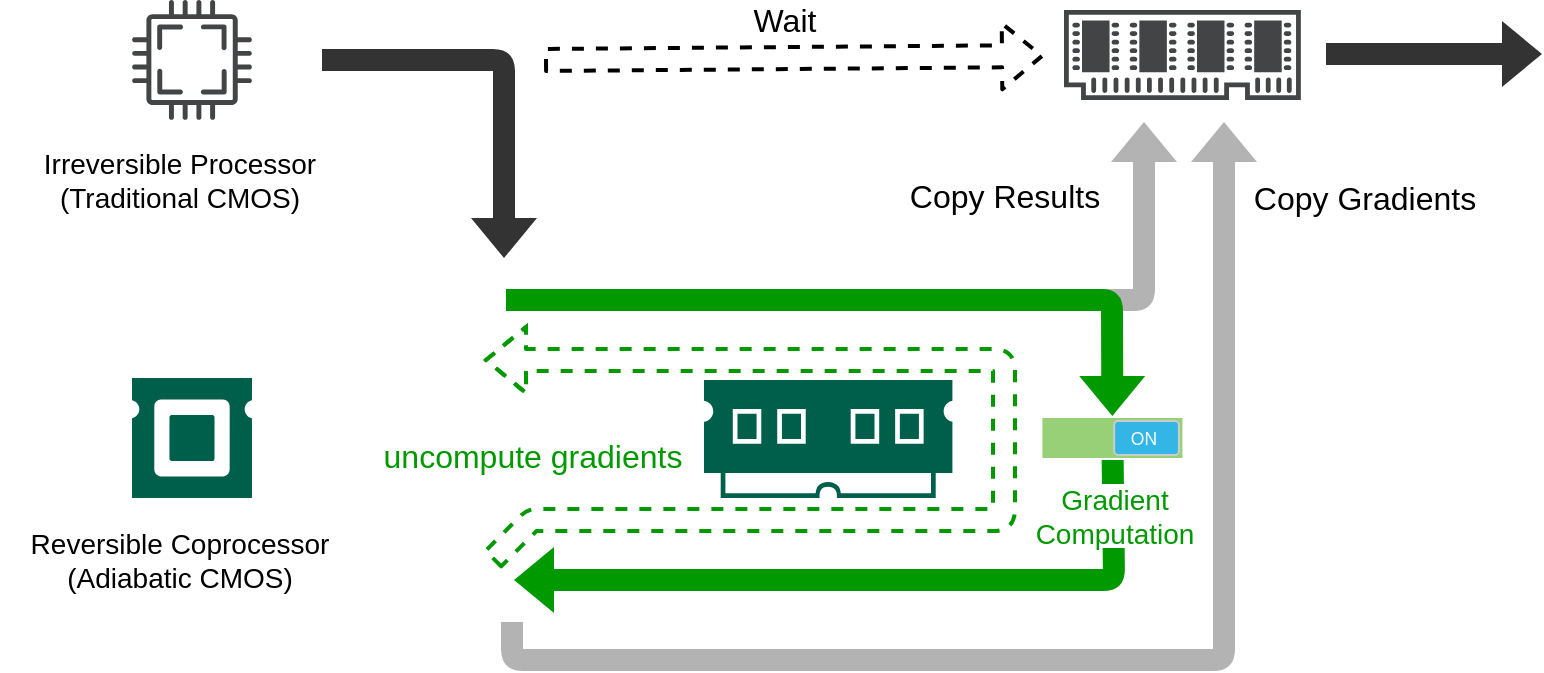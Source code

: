 <mxfile version="12.6.5" type="device"><diagram id="h-8NyfYnsjem6Iliod9I" name="Page-1"><mxGraphModel dx="1341" dy="811" grid="1" gridSize="10" guides="1" tooltips="1" connect="1" arrows="1" fold="1" page="1" pageScale="1" pageWidth="800" pageHeight="400" math="0" shadow="0"><root><mxCell id="0"/><mxCell id="1" parent="0"/><mxCell id="z4hflqXuIVHJThbkAO7V-2" value="Irreversible Processor&lt;br style=&quot;font-size: 14px;&quot;&gt;(Traditional CMOS)" style="text;html=1;strokeColor=none;fillColor=none;align=center;verticalAlign=middle;whiteSpace=wrap;rounded=0;fontSize=14;" parent="1" vertex="1"><mxGeometry x="29" y="110" width="150" height="20" as="geometry"/></mxCell><mxCell id="z4hflqXuIVHJThbkAO7V-4" value="Reversible Coprocessor&lt;br style=&quot;font-size: 14px;&quot;&gt;(Adiabatic CMOS)" style="text;html=1;strokeColor=none;fillColor=none;align=center;verticalAlign=middle;whiteSpace=wrap;rounded=0;fontSize=14;" parent="1" vertex="1"><mxGeometry x="14" y="300" width="180" height="20" as="geometry"/></mxCell><mxCell id="z4hflqXuIVHJThbkAO7V-30" value="" style="pointerEvents=1;shadow=0;dashed=0;html=1;strokeColor=none;fillColor=#005F4B;labelPosition=center;verticalLabelPosition=bottom;verticalAlign=top;align=center;outlineConnect=0;shape=mxgraph.veeam2.ram;" parent="1" vertex="1"><mxGeometry x="366" y="220" width="124.21" height="59" as="geometry"/></mxCell><mxCell id="z4hflqXuIVHJThbkAO7V-34" value="" style="pointerEvents=1;shadow=0;dashed=0;html=1;strokeColor=none;fillColor=#434445;aspect=fixed;labelPosition=center;verticalLabelPosition=bottom;verticalAlign=top;align=center;outlineConnect=0;shape=mxgraph.vvd.cpu;" parent="1" vertex="1"><mxGeometry x="80" y="30" width="60" height="60" as="geometry"/></mxCell><mxCell id="z4hflqXuIVHJThbkAO7V-42" value="Copy Results" style="shape=flexArrow;endArrow=classic;html=1;strokeColor=none;strokeWidth=2;fontSize=16;fillColor=#B3B3B3;" parent="1" edge="1"><mxGeometry x="0.333" y="70" width="50" height="50" relative="1" as="geometry"><mxPoint x="564" y="180" as="sourcePoint"/><mxPoint x="586" y="90" as="targetPoint"/><Array as="points"><mxPoint x="586" y="180"/></Array><mxPoint as="offset"/></mxGeometry></mxCell><mxCell id="z4hflqXuIVHJThbkAO7V-44" value="Copy Gradients" style="shape=flexArrow;endArrow=classic;html=1;strokeColor=none;strokeWidth=2;fontSize=16;fillColor=#B3B3B3;" parent="1" edge="1"><mxGeometry x="0.879" y="-70" width="50" height="50" relative="1" as="geometry"><mxPoint x="270" y="340" as="sourcePoint"/><mxPoint x="626" y="90" as="targetPoint"/><mxPoint as="offset"/><Array as="points"><mxPoint x="270" y="360"/><mxPoint x="626" y="360"/></Array></mxGeometry></mxCell><mxCell id="z4hflqXuIVHJThbkAO7V-46" value="" style="pointerEvents=1;shadow=0;dashed=0;html=1;strokeColor=none;fillColor=#005F4B;labelPosition=center;verticalLabelPosition=bottom;verticalAlign=top;align=center;outlineConnect=0;shape=mxgraph.veeam2.cpu;" parent="1" vertex="1"><mxGeometry x="80" y="219" width="60" height="60" as="geometry"/></mxCell><mxCell id="z4hflqXuIVHJThbkAO7V-62" value="" style="shape=flexArrow;endArrow=block;html=1;strokeColor=none;strokeWidth=2;fontSize=16;fillColor=#009900;endFill=0;" parent="1" source="z4hflqXuIVHJThbkAO7V-15" edge="1"><mxGeometry x="0.824" y="-80" width="50" height="50" relative="1" as="geometry"><mxPoint x="266" y="180" as="sourcePoint"/><mxPoint x="270" y="320" as="targetPoint"/><mxPoint as="offset"/><Array as="points"><mxPoint x="571" y="320"/></Array></mxGeometry></mxCell><mxCell id="z4hflqXuIVHJThbkAO7V-63" value="" style="shape=flexArrow;endArrow=classic;html=1;strokeColor=none;strokeWidth=2;fontSize=16;fillColor=#333333;" parent="1" edge="1"><mxGeometry x="0.824" y="-80" width="50" height="50" relative="1" as="geometry"><mxPoint x="174" y="60" as="sourcePoint"/><mxPoint x="266" y="160" as="targetPoint"/><mxPoint as="offset"/><Array as="points"><mxPoint x="266" y="60"/></Array></mxGeometry></mxCell><mxCell id="z4hflqXuIVHJThbkAO7V-64" value="" style="shape=flexArrow;endArrow=classic;html=1;strokeColor=none;strokeWidth=2;fontSize=16;fillColor=#333333;" parent="1" edge="1"><mxGeometry x="0.824" y="-80" width="50" height="50" relative="1" as="geometry"><mxPoint x="676" y="57" as="sourcePoint"/><mxPoint x="786" y="57" as="targetPoint"/><mxPoint as="offset"/><Array as="points"/></mxGeometry></mxCell><mxCell id="z4hflqXuIVHJThbkAO7V-66" value="" style="shape=flexArrow;endArrow=classic;html=1;strokeColor=#000000;strokeWidth=2;fillColor=none;fontSize=14;fontColor=#009900;dashed=1;" parent="1" edge="1"><mxGeometry width="50" height="50" relative="1" as="geometry"><mxPoint x="286" y="60" as="sourcePoint"/><mxPoint x="536" y="58" as="targetPoint"/></mxGeometry></mxCell><mxCell id="z4hflqXuIVHJThbkAO7V-67" value="&lt;font color=&quot;#000000&quot; style=&quot;font-size: 16px;&quot;&gt;Wait&lt;/font&gt;" style="text;html=1;align=center;verticalAlign=middle;resizable=0;points=[];labelBackgroundColor=#ffffff;fontSize=16;fontColor=#009900;" parent="z4hflqXuIVHJThbkAO7V-66" vertex="1" connectable="0"><mxGeometry x="-0.16" y="4" relative="1" as="geometry"><mxPoint x="15.03" y="-15.16" as="offset"/></mxGeometry></mxCell><mxCell id="z4hflqXuIVHJThbkAO7V-69" value="" style="shape=flexArrow;endArrow=classic;html=1;strokeColor=#009900;strokeWidth=2;fontSize=16;fillColor=none;dashed=1;" parent="1" edge="1"><mxGeometry x="0.824" y="-80" width="50" height="50" relative="1" as="geometry"><mxPoint x="260" y="310" as="sourcePoint"/><mxPoint x="256" y="210" as="targetPoint"/><mxPoint as="offset"/><Array as="points"><mxPoint x="280" y="290"/><mxPoint x="516" y="290"/><mxPoint x="516" y="210"/></Array></mxGeometry></mxCell><mxCell id="z4hflqXuIVHJThbkAO7V-70" value="uncompute gradients" style="text;html=1;align=center;verticalAlign=middle;resizable=0;points=[];labelBackgroundColor=#ffffff;fontSize=16;fontColor=#009900;" parent="z4hflqXuIVHJThbkAO7V-69" vertex="1" connectable="0"><mxGeometry x="0.02" y="-2" relative="1" as="geometry"><mxPoint x="-238" y="11" as="offset"/></mxGeometry></mxCell><mxCell id="z4hflqXuIVHJThbkAO7V-15" value="" style="verticalLabelPosition=bottom;verticalAlign=top;html=1;shadow=0;dashed=0;strokeWidth=1;shape=mxgraph.android.switch_on;fillColor=#97D077;" parent="1" vertex="1"><mxGeometry x="535.21" y="239" width="70" height="20" as="geometry"/></mxCell><mxCell id="5L-GCyruoPIlNcwNcd-0-5" value="" style="shape=flexArrow;endArrow=classic;html=1;strokeColor=none;strokeWidth=2;fontSize=16;fillColor=#009900;" parent="1" target="z4hflqXuIVHJThbkAO7V-15" edge="1"><mxGeometry x="0.824" y="-80" width="50" height="50" relative="1" as="geometry"><mxPoint x="266" y="180" as="sourcePoint"/><mxPoint x="256" y="320" as="targetPoint"/><mxPoint as="offset"/><Array as="points"><mxPoint x="570" y="180"/></Array></mxGeometry></mxCell><mxCell id="z4hflqXuIVHJThbkAO7V-58" value="Gradient&lt;br&gt;Computation" style="text;html=1;strokeColor=none;fillColor=#ffffff;align=center;verticalAlign=middle;whiteSpace=wrap;rounded=0;fontSize=14;fontColor=#009900;" parent="1" vertex="1"><mxGeometry x="532" y="272" width="78.71" height="32" as="geometry"/></mxCell><mxCell id="FIHWzpkGhYhw6ZNb85JZ-1" value="" style="pointerEvents=1;shadow=0;dashed=0;html=1;strokeColor=none;fillColor=#434445;aspect=fixed;labelPosition=center;verticalLabelPosition=bottom;verticalAlign=top;align=center;outlineConnect=0;shape=mxgraph.vvd.memory;labelBackgroundColor=#ffffff;" vertex="1" parent="1"><mxGeometry x="546" y="35" width="118.42" height="45" as="geometry"/></mxCell></root></mxGraphModel></diagram></mxfile>